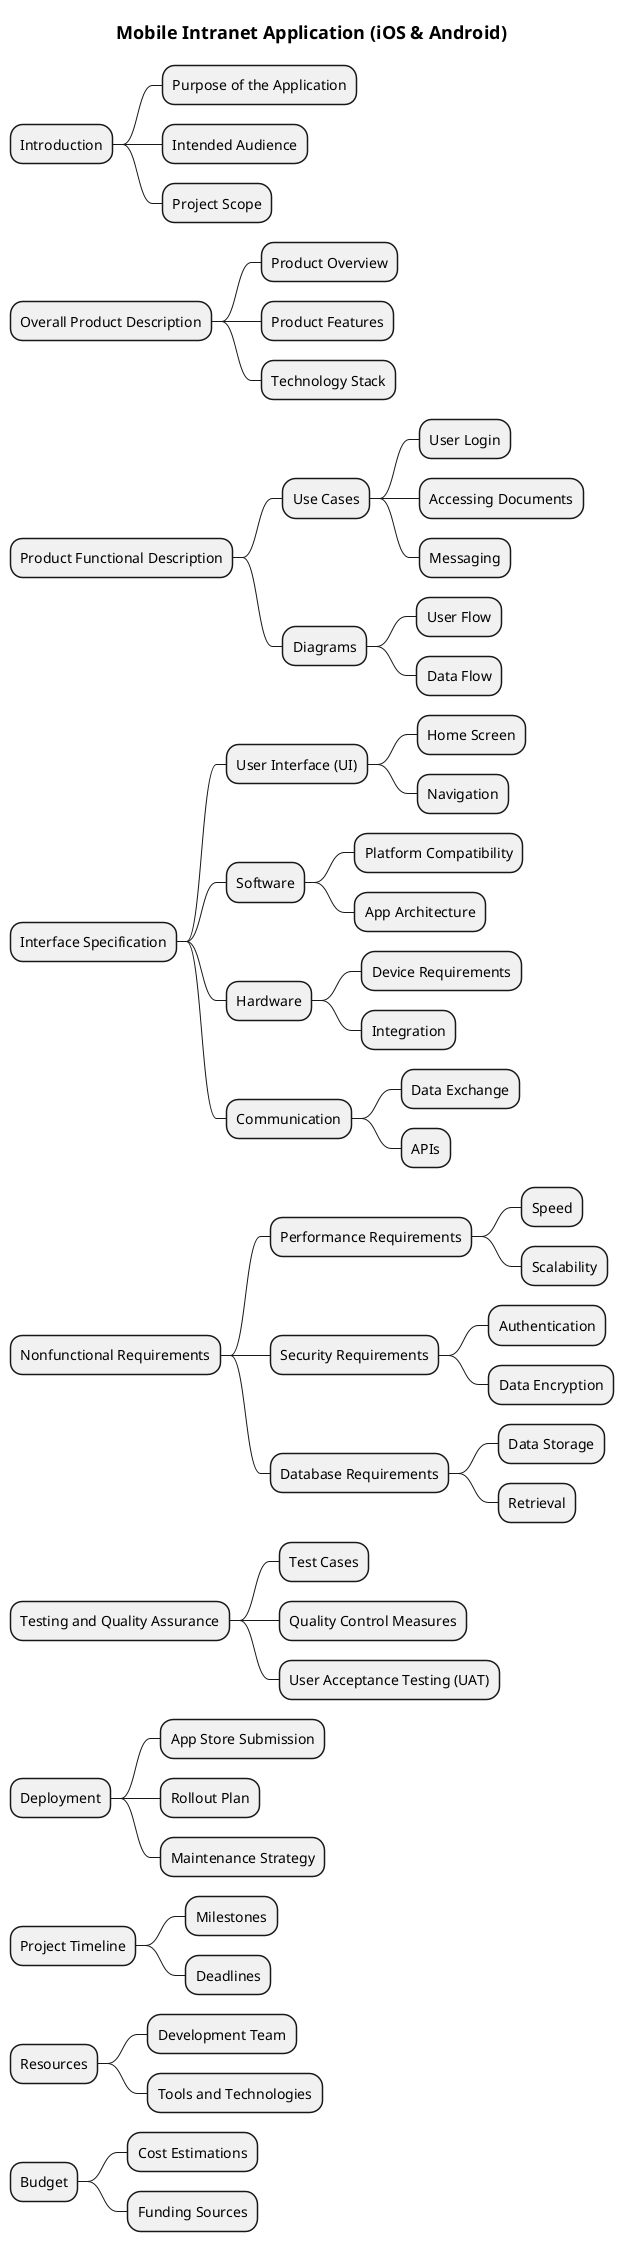 @startmindmap
title =Mobile Intranet Application (iOS & Android)

* Introduction
** Purpose of the Application
** Intended Audience
** Project Scope

* Overall Product Description
** Product Overview
** Product Features
** Technology Stack

* Product Functional Description
** Use Cases
*** User Login
*** Accessing Documents
*** Messaging
** Diagrams
*** User Flow
*** Data Flow

* Interface Specification
** User Interface (UI)
*** Home Screen
*** Navigation
** Software
*** Platform Compatibility
*** App Architecture
** Hardware
*** Device Requirements
*** Integration
** Communication
*** Data Exchange
*** APIs

* Nonfunctional Requirements
** Performance Requirements
*** Speed
*** Scalability
** Security Requirements
*** Authentication
*** Data Encryption
** Database Requirements
*** Data Storage
*** Retrieval

* Testing and Quality Assurance
** Test Cases
** Quality Control Measures
** User Acceptance Testing (UAT)

* Deployment
** App Store Submission
** Rollout Plan
** Maintenance Strategy

* Project Timeline
** Milestones
** Deadlines

* Resources
** Development Team
** Tools and Technologies

* Budget
** Cost Estimations
** Funding Sources

@endmindmap
